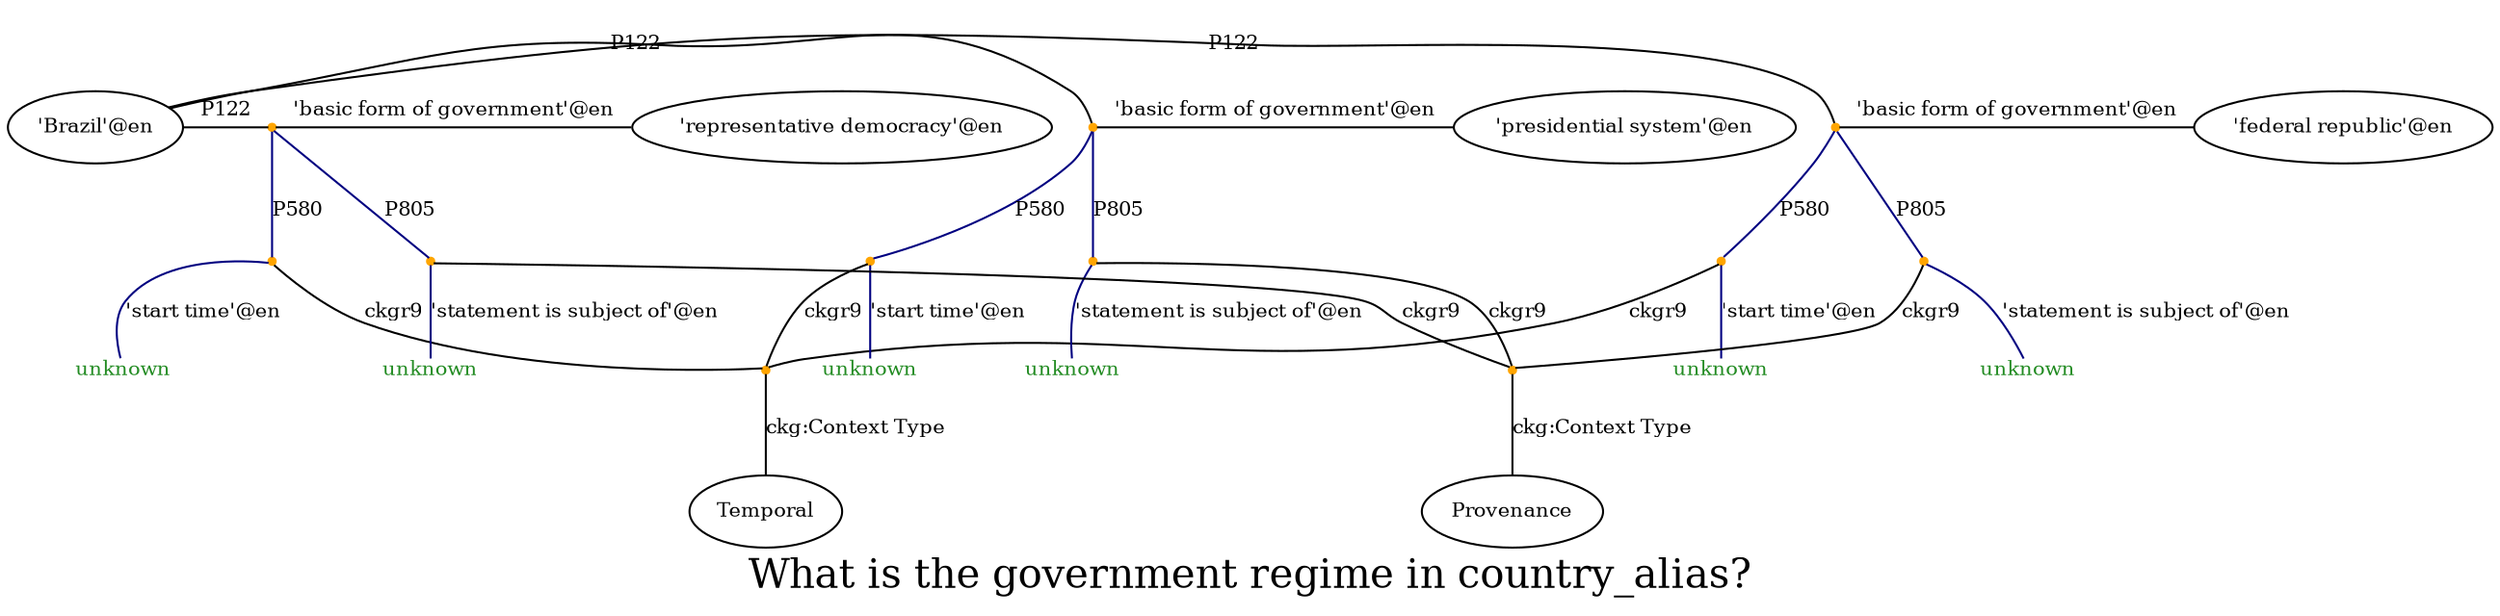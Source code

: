 strict graph "q155-K5" {
	label="What is the government regime in country_alias?"
	fontsize=20
	{
		rank=same
		node [color="" fontcolor=black fontsize=10 shape=ellipse style=""]
		Q155 [label="'Brazil'@en"]
		Q512187 [label="'federal republic'@en"]
		node [color=orange fontsize=10 shape=point style=filled]
		"Q155-P122-Q512187-3290be57-0" [label=""]
	}
	edge [fontsize=10]
	Q155 -- "Q155-P122-Q512187-3290be57-0" [label=P122]
	"Q155-P122-Q512187-3290be57-0" -- Q512187 [label="'basic form of government'@en"]
	{
		rank=same
		node [color="" fontcolor=black fontsize=10 shape=ellipse style=""]
		Q155 [label="'Brazil'@en"]
		Q49892 [label="'presidential system'@en"]
		node [color=orange fontsize=10 shape=point style=filled]
		"Q155-P122-Q49892-bb752b52-0" [label=""]
	}
	edge [fontsize=10]
	Q155 -- "Q155-P122-Q49892-bb752b52-0" [label=P122]
	"Q155-P122-Q49892-bb752b52-0" -- Q49892 [label="'basic form of government'@en"]
	{
		rank=same
		node [color="" fontcolor=black fontsize=10 shape=ellipse style=""]
		Q155 [label="'Brazil'@en"]
		Q188759 [label="'representative democracy'@en"]
		node [color=orange fontsize=10 shape=point style=filled]
		"Q155-P122-Q188759-c1049d27-0" [label=""]
	}
	edge [fontsize=10]
	Q155 -- "Q155-P122-Q188759-c1049d27-0" [label=P122]
	"Q155-P122-Q188759-c1049d27-0" -- Q188759 [label="'basic form of government'@en"]
	{
		rank=same
		node [color="" fontcolor=black fontsize=10 shape=ellipse style=""]
		Q155 [label="'Brazil'@en"]
		Q512187 [label="'federal republic'@en"]
		node [color=orange fontsize=10 shape=point style=filled]
		"Q155-P122-Q512187-3290be57-0" [label=""]
	}
	edge [fontsize=10]
	Q155 -- "Q155-P122-Q512187-3290be57-0" [label=P122]
	"Q155-P122-Q512187-3290be57-0" -- Q512187 [label="'basic form of government'@en"]
	node [color=orange fontsize=10 shape=point style=filled]
	"Q155-P122-Q512187-3290be57-0" [label=""]
	node [color=orange fontsize=10 shape=point style=filled]
	"Q155-P122-Q512187-3290be57-0-P580" [label=""]
	node [color="" fontcolor=forestgreen fontsize=10 shape=plain style=""]
	"Q155-P122-Q512187-3290be57-0-P580unknown" [label=unknown]
	"Q155-P122-Q512187-3290be57-0" -- "Q155-P122-Q512187-3290be57-0-P580" [label=P580 color=navyblue]
	"Q155-P122-Q512187-3290be57-0-P580" -- "Q155-P122-Q512187-3290be57-0-P580unknown" [label="'start time'@en" color=navyblue]
	node [color=orange fontsize=10 shape=point style=filled]
	"Q155-P122-Q512187-3290be57-0-P580" [label=""]
	node [color=orange fontsize=10 shape=point style=filled]
	"ckg_c2-P580" [label=""]
	node [color="" fontcolor=black fontsize=10 shape=ellipse style=""]
	ckgT1 [label=Temporal]
	"Q155-P122-Q512187-3290be57-0-P580" -- "ckg_c2-P580" [label=ckgr9]
	"ckg_c2-P580" -- ckgT1 [label="ckg:Context Type"]
	{
		rank=same
		node [color="" fontcolor=black fontsize=10 shape=ellipse style=""]
		Q155 [label="'Brazil'@en"]
		Q49892 [label="'presidential system'@en"]
		node [color=orange fontsize=10 shape=point style=filled]
		"Q155-P122-Q49892-bb752b52-0" [label=""]
	}
	edge [fontsize=10]
	Q155 -- "Q155-P122-Q49892-bb752b52-0" [label=P122]
	"Q155-P122-Q49892-bb752b52-0" -- Q49892 [label="'basic form of government'@en"]
	node [color=orange fontsize=10 shape=point style=filled]
	"Q155-P122-Q49892-bb752b52-0" [label=""]
	node [color=orange fontsize=10 shape=point style=filled]
	"Q155-P122-Q49892-bb752b52-0-P580" [label=""]
	node [color="" fontcolor=forestgreen fontsize=10 shape=plain style=""]
	"Q155-P122-Q49892-bb752b52-0-P580unknown" [label=unknown]
	"Q155-P122-Q49892-bb752b52-0" -- "Q155-P122-Q49892-bb752b52-0-P580" [label=P580 color=navyblue]
	"Q155-P122-Q49892-bb752b52-0-P580" -- "Q155-P122-Q49892-bb752b52-0-P580unknown" [label="'start time'@en" color=navyblue]
	node [color=orange fontsize=10 shape=point style=filled]
	"Q155-P122-Q49892-bb752b52-0-P580" [label=""]
	node [color=orange fontsize=10 shape=point style=filled]
	"ckg_c2-P580" [label=""]
	node [color="" fontcolor=black fontsize=10 shape=ellipse style=""]
	ckgT1 [label=Temporal]
	"Q155-P122-Q49892-bb752b52-0-P580" -- "ckg_c2-P580" [label=ckgr9]
	"ckg_c2-P580" -- ckgT1 [label="ckg:Context Type"]
	{
		rank=same
		node [color="" fontcolor=black fontsize=10 shape=ellipse style=""]
		Q155 [label="'Brazil'@en"]
		Q188759 [label="'representative democracy'@en"]
		node [color=orange fontsize=10 shape=point style=filled]
		"Q155-P122-Q188759-c1049d27-0" [label=""]
	}
	edge [fontsize=10]
	Q155 -- "Q155-P122-Q188759-c1049d27-0" [label=P122]
	"Q155-P122-Q188759-c1049d27-0" -- Q188759 [label="'basic form of government'@en"]
	node [color=orange fontsize=10 shape=point style=filled]
	"Q155-P122-Q188759-c1049d27-0" [label=""]
	node [color=orange fontsize=10 shape=point style=filled]
	"Q155-P122-Q188759-c1049d27-0-P580" [label=""]
	node [color="" fontcolor=forestgreen fontsize=10 shape=plain style=""]
	"Q155-P122-Q188759-c1049d27-0-P580unknown" [label=unknown]
	"Q155-P122-Q188759-c1049d27-0" -- "Q155-P122-Q188759-c1049d27-0-P580" [label=P580 color=navyblue]
	"Q155-P122-Q188759-c1049d27-0-P580" -- "Q155-P122-Q188759-c1049d27-0-P580unknown" [label="'start time'@en" color=navyblue]
	node [color=orange fontsize=10 shape=point style=filled]
	"Q155-P122-Q188759-c1049d27-0-P580" [label=""]
	node [color=orange fontsize=10 shape=point style=filled]
	"ckg_c2-P580" [label=""]
	node [color="" fontcolor=black fontsize=10 shape=ellipse style=""]
	ckgT1 [label=Temporal]
	"Q155-P122-Q188759-c1049d27-0-P580" -- "ckg_c2-P580" [label=ckgr9]
	"ckg_c2-P580" -- ckgT1 [label="ckg:Context Type"]
	{
		rank=same
		node [color="" fontcolor=black fontsize=10 shape=ellipse style=""]
		Q155 [label="'Brazil'@en"]
		Q512187 [label="'federal republic'@en"]
		node [color=orange fontsize=10 shape=point style=filled]
		"Q155-P122-Q512187-3290be57-0" [label=""]
	}
	edge [fontsize=10]
	Q155 -- "Q155-P122-Q512187-3290be57-0" [label=P122]
	"Q155-P122-Q512187-3290be57-0" -- Q512187 [label="'basic form of government'@en"]
	node [color=orange fontsize=10 shape=point style=filled]
	"Q155-P122-Q512187-3290be57-0" [label=""]
	node [color=orange fontsize=10 shape=point style=filled]
	"Q155-P122-Q512187-3290be57-0-P805" [label=""]
	node [color="" fontcolor=forestgreen fontsize=10 shape=plain style=""]
	"Q155-P122-Q512187-3290be57-0-P805unknown" [label=unknown]
	"Q155-P122-Q512187-3290be57-0" -- "Q155-P122-Q512187-3290be57-0-P805" [label=P805 color=navyblue]
	"Q155-P122-Q512187-3290be57-0-P805" -- "Q155-P122-Q512187-3290be57-0-P805unknown" [label="'statement is subject of'@en" color=navyblue]
	node [color=orange fontsize=10 shape=point style=filled]
	"Q155-P122-Q512187-3290be57-0-P805" [label=""]
	node [color=orange fontsize=10 shape=point style=filled]
	"ckg_c22-P805" [label=""]
	node [color="" fontcolor=black fontsize=10 shape=ellipse style=""]
	ckgP1 [label=Provenance]
	"Q155-P122-Q512187-3290be57-0-P805" -- "ckg_c22-P805" [label=ckgr9]
	"ckg_c22-P805" -- ckgP1 [label="ckg:Context Type"]
	{
		rank=same
		node [color="" fontcolor=black fontsize=10 shape=ellipse style=""]
		Q155 [label="'Brazil'@en"]
		Q49892 [label="'presidential system'@en"]
		node [color=orange fontsize=10 shape=point style=filled]
		"Q155-P122-Q49892-bb752b52-0" [label=""]
	}
	edge [fontsize=10]
	Q155 -- "Q155-P122-Q49892-bb752b52-0" [label=P122]
	"Q155-P122-Q49892-bb752b52-0" -- Q49892 [label="'basic form of government'@en"]
	node [color=orange fontsize=10 shape=point style=filled]
	"Q155-P122-Q49892-bb752b52-0" [label=""]
	node [color=orange fontsize=10 shape=point style=filled]
	"Q155-P122-Q49892-bb752b52-0-P805" [label=""]
	node [color="" fontcolor=forestgreen fontsize=10 shape=plain style=""]
	"Q155-P122-Q49892-bb752b52-0-P805unknown" [label=unknown]
	"Q155-P122-Q49892-bb752b52-0" -- "Q155-P122-Q49892-bb752b52-0-P805" [label=P805 color=navyblue]
	"Q155-P122-Q49892-bb752b52-0-P805" -- "Q155-P122-Q49892-bb752b52-0-P805unknown" [label="'statement is subject of'@en" color=navyblue]
	node [color=orange fontsize=10 shape=point style=filled]
	"Q155-P122-Q49892-bb752b52-0-P805" [label=""]
	node [color=orange fontsize=10 shape=point style=filled]
	"ckg_c22-P805" [label=""]
	node [color="" fontcolor=black fontsize=10 shape=ellipse style=""]
	ckgP1 [label=Provenance]
	"Q155-P122-Q49892-bb752b52-0-P805" -- "ckg_c22-P805" [label=ckgr9]
	"ckg_c22-P805" -- ckgP1 [label="ckg:Context Type"]
	{
		rank=same
		node [color="" fontcolor=black fontsize=10 shape=ellipse style=""]
		Q155 [label="'Brazil'@en"]
		Q188759 [label="'representative democracy'@en"]
		node [color=orange fontsize=10 shape=point style=filled]
		"Q155-P122-Q188759-c1049d27-0" [label=""]
	}
	edge [fontsize=10]
	Q155 -- "Q155-P122-Q188759-c1049d27-0" [label=P122]
	"Q155-P122-Q188759-c1049d27-0" -- Q188759 [label="'basic form of government'@en"]
	node [color=orange fontsize=10 shape=point style=filled]
	"Q155-P122-Q188759-c1049d27-0" [label=""]
	node [color=orange fontsize=10 shape=point style=filled]
	"Q155-P122-Q188759-c1049d27-0-P805" [label=""]
	node [color="" fontcolor=forestgreen fontsize=10 shape=plain style=""]
	"Q155-P122-Q188759-c1049d27-0-P805unknown" [label=unknown]
	"Q155-P122-Q188759-c1049d27-0" -- "Q155-P122-Q188759-c1049d27-0-P805" [label=P805 color=navyblue]
	"Q155-P122-Q188759-c1049d27-0-P805" -- "Q155-P122-Q188759-c1049d27-0-P805unknown" [label="'statement is subject of'@en" color=navyblue]
	node [color=orange fontsize=10 shape=point style=filled]
	"Q155-P122-Q188759-c1049d27-0-P805" [label=""]
	node [color=orange fontsize=10 shape=point style=filled]
	"ckg_c22-P805" [label=""]
	node [color="" fontcolor=black fontsize=10 shape=ellipse style=""]
	ckgP1 [label=Provenance]
	"Q155-P122-Q188759-c1049d27-0-P805" -- "ckg_c22-P805" [label=ckgr9]
	"ckg_c22-P805" -- ckgP1 [label="ckg:Context Type"]
	{
		rank=same
		node [color="" fontcolor=black fontsize=10 shape=ellipse style=""]
		Q155 [label="'Brazil'@en"]
		Q512187 [label="'federal republic'@en"]
		node [color=orange fontsize=10 shape=point style=filled]
		"Q155-P122-Q512187-3290be57-0" [label=""]
	}
	edge [fontsize=10]
	Q155 -- "Q155-P122-Q512187-3290be57-0" [label=P122]
	"Q155-P122-Q512187-3290be57-0" -- Q512187 [label="'basic form of government'@en"]
	{
		rank=same
		node [color="" fontcolor=black fontsize=10 shape=ellipse style=""]
		Q155 [label="'Brazil'@en"]
		Q49892 [label="'presidential system'@en"]
		node [color=orange fontsize=10 shape=point style=filled]
		"Q155-P122-Q49892-bb752b52-0" [label=""]
	}
	edge [fontsize=10]
	Q155 -- "Q155-P122-Q49892-bb752b52-0" [label=P122]
	"Q155-P122-Q49892-bb752b52-0" -- Q49892 [label="'basic form of government'@en"]
	{
		rank=same
		node [color="" fontcolor=black fontsize=10 shape=ellipse style=""]
		Q155 [label="'Brazil'@en"]
		Q188759 [label="'representative democracy'@en"]
		node [color=orange fontsize=10 shape=point style=filled]
		"Q155-P122-Q188759-c1049d27-0" [label=""]
	}
	edge [fontsize=10]
	Q155 -- "Q155-P122-Q188759-c1049d27-0" [label=P122]
	"Q155-P122-Q188759-c1049d27-0" -- Q188759 [label="'basic form of government'@en"]
}
